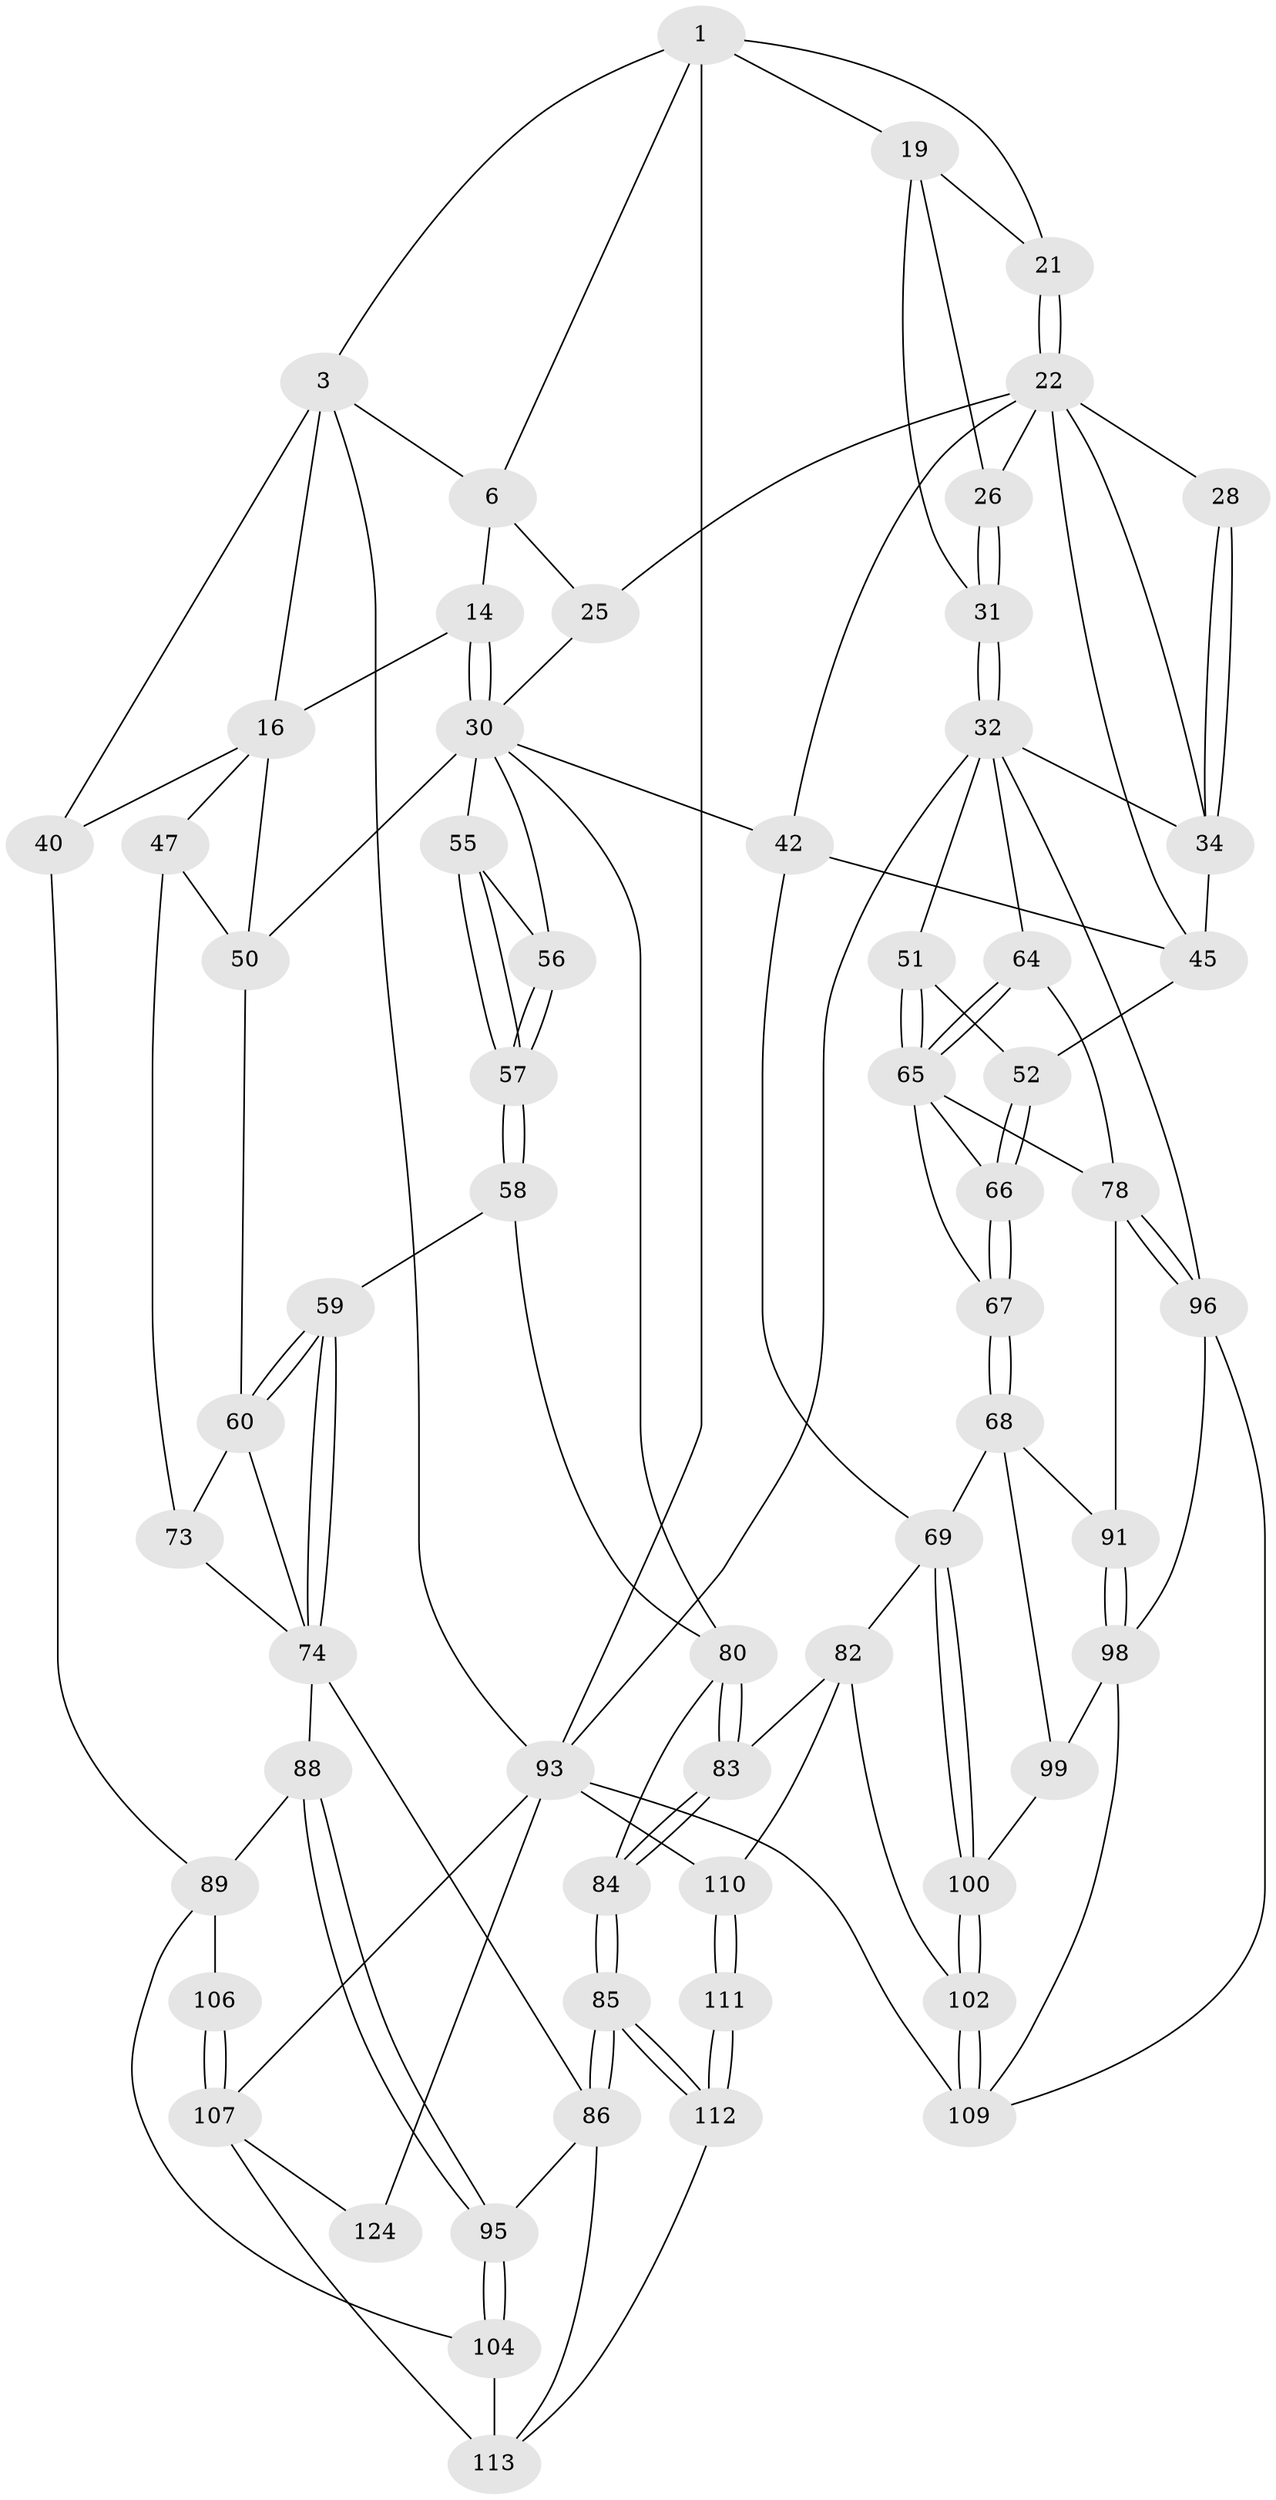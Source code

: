 // original degree distribution, {3: 0.016129032258064516, 6: 0.18548387096774194, 5: 0.5967741935483871, 4: 0.20161290322580644}
// Generated by graph-tools (version 1.1) at 2025/17/03/09/25 04:17:19]
// undirected, 62 vertices, 143 edges
graph export_dot {
graph [start="1"]
  node [color=gray90,style=filled];
  1 [pos="+0.8034190488606003+0",super="+9+2"];
  3 [pos="+0+0",super="+4"];
  6 [pos="+0.13624476838747884+0",super="+13+7"];
  14 [pos="+0.36991510206351724+0.1696936607932866",super="+15"];
  16 [pos="+0.21232999803031938+0.08199338527003959",super="+17"];
  19 [pos="+1+0.049612092219608106",super="+20"];
  21 [pos="+0.8044702331850867+0.10180562450472194"];
  22 [pos="+0.8041081482784259+0.10400223005939677",super="+27+23"];
  25 [pos="+0.5803898241291382+0.1690757225728434"];
  26 [pos="+0.9591003907324077+0.21257021283453711"];
  28 [pos="+0.8428473957071846+0.20378986752248374"];
  30 [pos="+0.4872501050751605+0.23882805371187749",super="+37"];
  31 [pos="+1+0.31460969342057077"];
  32 [pos="+1+0.3237375571549576",super="+63+33"];
  34 [pos="+0.859343555223503+0.30553770076234354",super="+44"];
  40 [pos="+0+0.42699565025177777"];
  42 [pos="+0.5681819659827758+0.4473919303456496",super="+62"];
  45 [pos="+0.7529295370938741+0.33521547645303046",super="+53"];
  47 [pos="+0.06312059022819715+0.40374341958013193",super="+48"];
  50 [pos="+0.20236433052383018+0.38672428262674646",super="+61"];
  51 [pos="+0.8273329741967033+0.40906164088844593"];
  52 [pos="+0.8045087186262972+0.41819906996726663"];
  55 [pos="+0.4370037306212788+0.44397093315598"];
  56 [pos="+0.32990614944410523+0.367645807506312"];
  57 [pos="+0.2921782745081053+0.494483206436974"];
  58 [pos="+0.2907938149652474+0.4963176319907138"];
  59 [pos="+0.27877198500693734+0.4997791166316028"];
  60 [pos="+0.19307683355484787+0.43043652145325145",super="+72"];
  64 [pos="+0.9540518211345459+0.4871686139908594"];
  65 [pos="+0.9249659380435862+0.48642855918345673",super="+71"];
  66 [pos="+0.8016280239679884+0.44190324698381195"];
  67 [pos="+0.7699345989878372+0.5276580933653199"];
  68 [pos="+0.7269391824203247+0.546491272830287",super="+92"];
  69 [pos="+0.6891630460406155+0.5484024228624097",super="+70"];
  73 [pos="+0.04725403290739206+0.4924186665552396"];
  74 [pos="+0.2347697463696556+0.5715638535144326",super="+75"];
  78 [pos="+0.9042193486369865+0.6044717582696584",super="+79"];
  80 [pos="+0.472762121248324+0.507010917926688",super="+81"];
  82 [pos="+0.5925258045661896+0.6524405406962522",super="+103"];
  83 [pos="+0.45829498674313085+0.648076268126286"];
  84 [pos="+0.3796616774285951+0.6933639313102314"];
  85 [pos="+0.35977456451770495+0.7230397801676337"];
  86 [pos="+0.3470204136894849+0.7169170608345424",super="+87"];
  88 [pos="+0.09360390812657766+0.6226134428889921"];
  89 [pos="+0.023650269586899926+0.6220913602134743",super="+105+90"];
  91 [pos="+0.8595464712744281+0.6221789979653276"];
  93 [pos="+1+1",super="+108+116"];
  95 [pos="+0.13003732709619223+0.6894416080932142"];
  96 [pos="+0.980948943403277+0.70262595645188",super="+97"];
  98 [pos="+0.880486554793744+0.7092046390438558",super="+101"];
  99 [pos="+0.8068836741112849+0.6800622876508567"];
  100 [pos="+0.7420560837609621+0.6751230514645546"];
  102 [pos="+0.7011314831140767+0.7663945191441812"];
  104 [pos="+0.12485543123837047+0.7176900735158372"];
  106 [pos="+0+0.8420593885689592"];
  107 [pos="+0+0.9718502531311534",super="+118"];
  109 [pos="+0.7822407929513419+0.8227205013615011",super="+115"];
  110 [pos="+0.565370785604346+0.8058793100364977",super="+121"];
  111 [pos="+0.4469313434716238+0.8754414228378776"];
  112 [pos="+0.3852161492646311+0.8329289444277755"];
  113 [pos="+0.15206815080325664+0.748854132498052",super="+119+114"];
  124 [pos="+0.18921282368502848+1"];
  1 -- 21;
  1 -- 3;
  1 -- 19;
  1 -- 93;
  1 -- 6;
  3 -- 40;
  3 -- 16 [weight=2];
  3 -- 6;
  3 -- 93;
  6 -- 14;
  6 -- 25;
  14 -- 30 [weight=2];
  14 -- 30;
  14 -- 16 [weight=2];
  16 -- 50;
  16 -- 40;
  16 -- 47 [weight=2];
  19 -- 31;
  19 -- 26;
  19 -- 21;
  21 -- 22;
  21 -- 22;
  22 -- 26;
  22 -- 28 [weight=2];
  22 -- 34;
  22 -- 25;
  22 -- 42;
  22 -- 45;
  25 -- 30;
  26 -- 31;
  26 -- 31;
  28 -- 34;
  28 -- 34;
  30 -- 80;
  30 -- 50;
  30 -- 55;
  30 -- 56;
  30 -- 42;
  31 -- 32;
  31 -- 32;
  32 -- 64;
  32 -- 96;
  32 -- 93;
  32 -- 34;
  32 -- 51;
  34 -- 45;
  40 -- 89;
  42 -- 69;
  42 -- 45;
  45 -- 52;
  47 -- 50;
  47 -- 73;
  50 -- 60;
  51 -- 52;
  51 -- 65;
  51 -- 65;
  52 -- 66;
  52 -- 66;
  55 -- 56;
  55 -- 57;
  55 -- 57;
  56 -- 57;
  56 -- 57;
  57 -- 58;
  57 -- 58;
  58 -- 59;
  58 -- 80;
  59 -- 60;
  59 -- 60;
  59 -- 74;
  59 -- 74;
  60 -- 73;
  60 -- 74;
  64 -- 65;
  64 -- 65;
  64 -- 78;
  65 -- 66;
  65 -- 67;
  65 -- 78;
  66 -- 67;
  66 -- 67;
  67 -- 68;
  67 -- 68;
  68 -- 69;
  68 -- 99;
  68 -- 91;
  69 -- 100;
  69 -- 100;
  69 -- 82;
  73 -- 74;
  74 -- 86;
  74 -- 88;
  78 -- 96;
  78 -- 96;
  78 -- 91;
  80 -- 83;
  80 -- 83;
  80 -- 84;
  82 -- 83;
  82 -- 110;
  82 -- 102;
  83 -- 84;
  83 -- 84;
  84 -- 85;
  84 -- 85;
  85 -- 86;
  85 -- 86;
  85 -- 112;
  85 -- 112;
  86 -- 113;
  86 -- 95;
  88 -- 89;
  88 -- 95;
  88 -- 95;
  89 -- 104;
  89 -- 106 [weight=2];
  91 -- 98;
  91 -- 98;
  93 -- 107;
  93 -- 124 [weight=2];
  93 -- 110 [weight=2];
  93 -- 109;
  95 -- 104;
  95 -- 104;
  96 -- 98;
  96 -- 109;
  98 -- 99;
  98 -- 109;
  99 -- 100;
  100 -- 102;
  100 -- 102;
  102 -- 109;
  102 -- 109;
  104 -- 113;
  106 -- 107;
  106 -- 107;
  107 -- 124;
  107 -- 113 [weight=2];
  110 -- 111 [weight=2];
  110 -- 111;
  111 -- 112;
  111 -- 112;
  112 -- 113;
}
